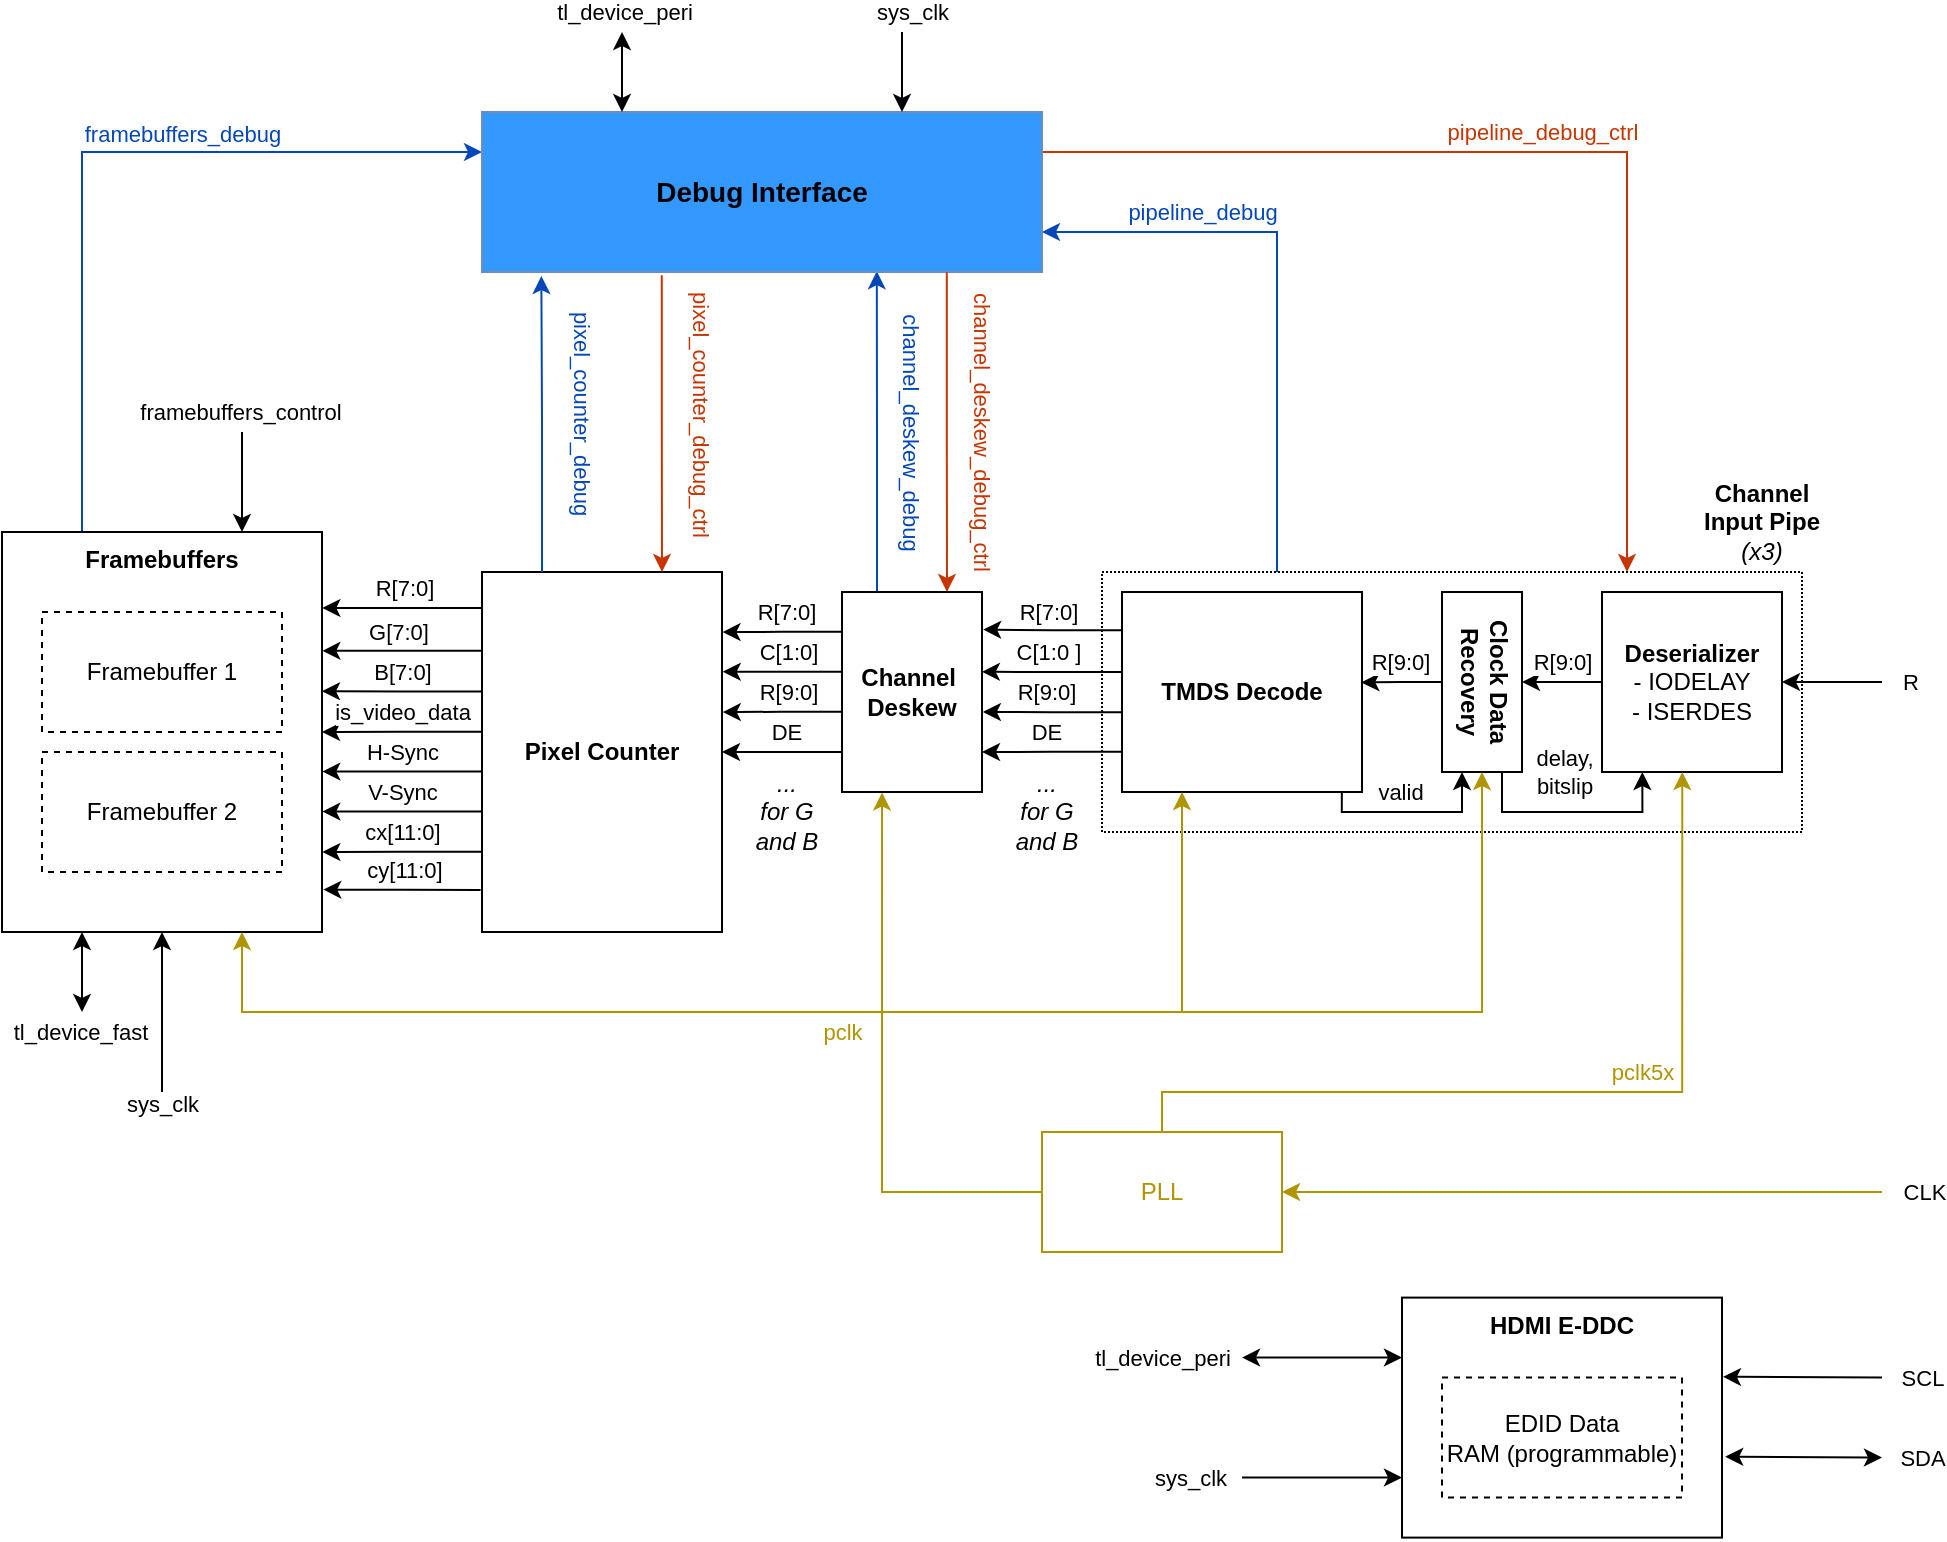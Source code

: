 <mxfile version="24.7.5">
  <diagram name="Seite-1" id="4Y3atV6oG5Znlql7_aEc">
    <mxGraphModel dx="691" dy="353" grid="1" gridSize="10" guides="1" tooltips="1" connect="1" arrows="1" fold="1" page="1" pageScale="1" pageWidth="1169" pageHeight="827" math="0" shadow="0">
      <root>
        <mxCell id="0" />
        <mxCell id="1" parent="0" />
        <mxCell id="q7zzMSOo_jR7e1-AT5cJ-66" style="edgeStyle=orthogonalEdgeStyle;rounded=0;orthogonalLoop=1;jettySize=auto;html=1;exitX=0.25;exitY=0;exitDx=0;exitDy=0;entryX=1;entryY=0.75;entryDx=0;entryDy=0;strokeColor=#0447BA;" parent="1" source="SHTA3h0qwpg2tiM8Guuv-9" target="TScCZYWJyUS9mnTxurQc-1" edge="1">
          <mxGeometry relative="1" as="geometry" />
        </mxCell>
        <mxCell id="q7zzMSOo_jR7e1-AT5cJ-69" value="&lt;font color=&quot;#0447ba&quot;&gt;pipeline_debug&lt;/font&gt;" style="edgeLabel;html=1;align=center;verticalAlign=middle;resizable=0;points=[];" parent="q7zzMSOo_jR7e1-AT5cJ-66" vertex="1" connectable="0">
          <mxGeometry x="0.12" y="-1" relative="1" as="geometry">
            <mxPoint x="-39" y="-19" as="offset" />
          </mxGeometry>
        </mxCell>
        <mxCell id="q7zzMSOo_jR7e1-AT5cJ-67" style="edgeStyle=orthogonalEdgeStyle;rounded=0;orthogonalLoop=1;jettySize=auto;html=1;exitX=1;exitY=0.25;exitDx=0;exitDy=0;entryX=0.75;entryY=0;entryDx=0;entryDy=0;curved=0;strokeColor=#C73500;" parent="1" source="TScCZYWJyUS9mnTxurQc-1" target="SHTA3h0qwpg2tiM8Guuv-9" edge="1">
          <mxGeometry relative="1" as="geometry" />
        </mxCell>
        <mxCell id="q7zzMSOo_jR7e1-AT5cJ-68" value="&lt;div&gt;&lt;font color=&quot;#c73500&quot;&gt;pipeline_debug_ctrl&lt;/font&gt;&lt;/div&gt;" style="edgeLabel;html=1;align=center;verticalAlign=middle;resizable=0;points=[];" parent="q7zzMSOo_jR7e1-AT5cJ-67" vertex="1" connectable="0">
          <mxGeometry x="-0.339" relative="1" as="geometry">
            <mxPoint x="84" y="-10" as="offset" />
          </mxGeometry>
        </mxCell>
        <mxCell id="SHTA3h0qwpg2tiM8Guuv-9" value="" style="rounded=0;whiteSpace=wrap;html=1;fillColor=none;dashed=1;dashPattern=1 1;" parent="1" vertex="1">
          <mxGeometry x="590" y="310" width="350" height="130" as="geometry" />
        </mxCell>
        <mxCell id="i_uc1xlqpfVxm8rX9wbe-28" style="edgeStyle=orthogonalEdgeStyle;rounded=0;orthogonalLoop=1;jettySize=auto;html=1;entryX=1;entryY=0.5;entryDx=0;entryDy=0;" parent="1" target="i_uc1xlqpfVxm8rX9wbe-25" edge="1">
          <mxGeometry relative="1" as="geometry">
            <mxPoint x="980.0" y="360" as="targetPoint" />
            <mxPoint x="980" y="365" as="sourcePoint" />
            <Array as="points">
              <mxPoint x="970" y="365" />
              <mxPoint x="970" y="365" />
            </Array>
          </mxGeometry>
        </mxCell>
        <mxCell id="i_uc1xlqpfVxm8rX9wbe-46" value="R" style="edgeLabel;html=1;align=center;verticalAlign=middle;resizable=0;points=[];" parent="i_uc1xlqpfVxm8rX9wbe-28" vertex="1" connectable="0">
          <mxGeometry x="-0.737" relative="1" as="geometry">
            <mxPoint x="20" as="offset" />
          </mxGeometry>
        </mxCell>
        <mxCell id="i_uc1xlqpfVxm8rX9wbe-33" style="edgeStyle=orthogonalEdgeStyle;rounded=0;orthogonalLoop=1;jettySize=auto;html=1;entryX=1;entryY=0.5;entryDx=0;entryDy=0;fillColor=#e3c800;strokeColor=#B09500;" parent="1" target="B4w6q22N6Aw5igcjDcby-9" edge="1">
          <mxGeometry relative="1" as="geometry">
            <mxPoint x="980" y="620" as="sourcePoint" />
            <mxPoint x="620" y="612.56" as="targetPoint" />
            <Array as="points">
              <mxPoint x="980" y="620" />
            </Array>
          </mxGeometry>
        </mxCell>
        <mxCell id="i_uc1xlqpfVxm8rX9wbe-39" value="CLK" style="edgeLabel;html=1;align=center;verticalAlign=middle;resizable=0;points=[];" parent="i_uc1xlqpfVxm8rX9wbe-33" vertex="1" connectable="0">
          <mxGeometry x="-0.756" relative="1" as="geometry">
            <mxPoint x="57" as="offset" />
          </mxGeometry>
        </mxCell>
        <mxCell id="SHTA3h0qwpg2tiM8Guuv-7" value="R[9:0]" style="edgeStyle=orthogonalEdgeStyle;rounded=0;orthogonalLoop=1;jettySize=auto;html=1;exitX=0;exitY=0.5;exitDx=0;exitDy=0;entryX=1;entryY=0.5;entryDx=0;entryDy=0;" parent="1" source="i_uc1xlqpfVxm8rX9wbe-25" target="i_uc1xlqpfVxm8rX9wbe-34" edge="1">
          <mxGeometry y="-10" relative="1" as="geometry">
            <mxPoint as="offset" />
          </mxGeometry>
        </mxCell>
        <mxCell id="i_uc1xlqpfVxm8rX9wbe-25" value="&lt;div&gt;&lt;b&gt;Deserializer&lt;/b&gt;&lt;/div&gt;&lt;div&gt;- IODELAY&lt;/div&gt;&lt;div&gt;- ISERDES&lt;/div&gt;" style="rounded=0;whiteSpace=wrap;html=1;" parent="1" vertex="1">
          <mxGeometry x="840" y="320" width="90" height="90" as="geometry" />
        </mxCell>
        <mxCell id="SHTA3h0qwpg2tiM8Guuv-8" value="R[9:0]" style="edgeStyle=orthogonalEdgeStyle;rounded=0;orthogonalLoop=1;jettySize=auto;html=1;exitX=0;exitY=0.5;exitDx=0;exitDy=0;entryX=0.997;entryY=0.452;entryDx=0;entryDy=0;entryPerimeter=0;" parent="1" source="i_uc1xlqpfVxm8rX9wbe-34" target="B4w6q22N6Aw5igcjDcby-2" edge="1">
          <mxGeometry x="0.028" y="-10" relative="1" as="geometry">
            <mxPoint x="761.0" y="360" as="sourcePoint" />
            <mxPoint x="721.0" y="360" as="targetPoint" />
            <mxPoint as="offset" />
            <Array as="points">
              <mxPoint x="740" y="365" />
            </Array>
          </mxGeometry>
        </mxCell>
        <mxCell id="i_uc1xlqpfVxm8rX9wbe-34" value="Clock Data Recovery&lt;br&gt;" style="rounded=0;whiteSpace=wrap;html=1;fontStyle=1;textDirection=vertical-rl;" parent="1" vertex="1">
          <mxGeometry x="760" y="320" width="40" height="90" as="geometry" />
        </mxCell>
        <mxCell id="i_uc1xlqpfVxm8rX9wbe-35" style="edgeStyle=orthogonalEdgeStyle;rounded=0;orthogonalLoop=1;jettySize=auto;html=1;entryX=0.224;entryY=1;entryDx=0;entryDy=0;exitX=0.75;exitY=1;exitDx=0;exitDy=0;entryPerimeter=0;" parent="1" source="i_uc1xlqpfVxm8rX9wbe-34" target="i_uc1xlqpfVxm8rX9wbe-25" edge="1">
          <mxGeometry relative="1" as="geometry">
            <mxPoint x="650" y="500" as="sourcePoint" />
            <Array as="points">
              <mxPoint x="790" y="430" />
              <mxPoint x="860" y="430" />
            </Array>
          </mxGeometry>
        </mxCell>
        <mxCell id="i_uc1xlqpfVxm8rX9wbe-36" value="&lt;div&gt;delay,&lt;/div&gt;&lt;div&gt;bitslip&lt;/div&gt;" style="edgeLabel;html=1;align=center;verticalAlign=middle;resizable=0;points=[];" parent="i_uc1xlqpfVxm8rX9wbe-35" vertex="1" connectable="0">
          <mxGeometry x="0.132" relative="1" as="geometry">
            <mxPoint x="-12" y="-20" as="offset" />
          </mxGeometry>
        </mxCell>
        <mxCell id="q7zzMSOo_jR7e1-AT5cJ-31" style="edgeStyle=orthogonalEdgeStyle;rounded=0;orthogonalLoop=1;jettySize=auto;html=1;exitX=0.25;exitY=0;exitDx=0;exitDy=0;entryX=0;entryY=0.25;entryDx=0;entryDy=0;fillColor=#dae8fc;strokeColor=#0447BA;" parent="1" source="i_uc1xlqpfVxm8rX9wbe-54" target="TScCZYWJyUS9mnTxurQc-1" edge="1">
          <mxGeometry relative="1" as="geometry" />
        </mxCell>
        <mxCell id="q7zzMSOo_jR7e1-AT5cJ-32" value="&lt;font color=&quot;#0447ba&quot;&gt;framebuffers_debug&lt;/font&gt;" style="edgeLabel;html=1;align=center;verticalAlign=middle;resizable=0;points=[];" parent="q7zzMSOo_jR7e1-AT5cJ-31" vertex="1" connectable="0">
          <mxGeometry x="-0.382" relative="1" as="geometry">
            <mxPoint x="50" y="-79" as="offset" />
          </mxGeometry>
        </mxCell>
        <mxCell id="q7zzMSOo_jR7e1-AT5cJ-75" style="edgeStyle=orthogonalEdgeStyle;rounded=0;orthogonalLoop=1;jettySize=auto;html=1;entryX=0.75;entryY=0;entryDx=0;entryDy=0;" parent="1" target="i_uc1xlqpfVxm8rX9wbe-54" edge="1">
          <mxGeometry relative="1" as="geometry">
            <mxPoint x="160" y="240" as="sourcePoint" />
            <Array as="points">
              <mxPoint x="160" y="250" />
              <mxPoint x="160" y="250" />
            </Array>
          </mxGeometry>
        </mxCell>
        <mxCell id="q7zzMSOo_jR7e1-AT5cJ-76" value="framebuffers_control" style="edgeLabel;html=1;align=center;verticalAlign=middle;resizable=0;points=[];" parent="q7zzMSOo_jR7e1-AT5cJ-75" vertex="1" connectable="0">
          <mxGeometry x="-0.28" y="-1" relative="1" as="geometry">
            <mxPoint y="-28" as="offset" />
          </mxGeometry>
        </mxCell>
        <mxCell id="i_uc1xlqpfVxm8rX9wbe-54" value="&lt;b&gt;Framebuffers&lt;/b&gt;" style="rounded=0;whiteSpace=wrap;html=1;verticalAlign=top;" parent="1" vertex="1">
          <mxGeometry x="40" y="290" width="160" height="200" as="geometry" />
        </mxCell>
        <mxCell id="i_uc1xlqpfVxm8rX9wbe-55" value="Framebuffer 1" style="rounded=0;whiteSpace=wrap;html=1;dashed=1;" parent="1" vertex="1">
          <mxGeometry x="60" y="330" width="120" height="60" as="geometry" />
        </mxCell>
        <mxCell id="i_uc1xlqpfVxm8rX9wbe-56" value="Framebuffer 2" style="rounded=0;whiteSpace=wrap;html=1;dashed=1;" parent="1" vertex="1">
          <mxGeometry x="60" y="400" width="120" height="60" as="geometry" />
        </mxCell>
        <mxCell id="i_uc1xlqpfVxm8rX9wbe-96" value="" style="endArrow=classic;startArrow=classic;html=1;rounded=0;entryX=0.25;entryY=1;entryDx=0;entryDy=0;" parent="1" target="i_uc1xlqpfVxm8rX9wbe-54" edge="1">
          <mxGeometry width="50" height="50" relative="1" as="geometry">
            <mxPoint x="80" y="530" as="sourcePoint" />
            <mxPoint x="80" y="490.0" as="targetPoint" />
          </mxGeometry>
        </mxCell>
        <mxCell id="i_uc1xlqpfVxm8rX9wbe-98" value="tl_device_fast" style="edgeLabel;html=1;align=center;verticalAlign=middle;resizable=0;points=[];" parent="i_uc1xlqpfVxm8rX9wbe-96" vertex="1" connectable="0">
          <mxGeometry x="-0.7" y="1" relative="1" as="geometry">
            <mxPoint y="16" as="offset" />
          </mxGeometry>
        </mxCell>
        <mxCell id="i_uc1xlqpfVxm8rX9wbe-100" value="&lt;b&gt;HDMI E-DDC&lt;/b&gt;" style="rounded=0;whiteSpace=wrap;html=1;verticalAlign=top;" parent="1" vertex="1">
          <mxGeometry x="740.0" y="672.8" width="160" height="120" as="geometry" />
        </mxCell>
        <mxCell id="i_uc1xlqpfVxm8rX9wbe-101" value="&lt;div&gt;EDID Data&lt;/div&gt;&lt;div&gt;RAM (programmable)&lt;br&gt;&lt;/div&gt;" style="rounded=0;whiteSpace=wrap;html=1;dashed=1;" parent="1" vertex="1">
          <mxGeometry x="760.0" y="712.8" width="120" height="60" as="geometry" />
        </mxCell>
        <mxCell id="i_uc1xlqpfVxm8rX9wbe-102" value="" style="endArrow=classic;startArrow=classic;html=1;rounded=0;exitX=1.01;exitY=0.663;exitDx=0;exitDy=0;exitPerimeter=0;" parent="1" source="i_uc1xlqpfVxm8rX9wbe-100" edge="1">
          <mxGeometry width="50" height="50" relative="1" as="geometry">
            <mxPoint x="950.0" y="782.8" as="sourcePoint" />
            <mxPoint x="980.0" y="752.8" as="targetPoint" />
          </mxGeometry>
        </mxCell>
        <mxCell id="i_uc1xlqpfVxm8rX9wbe-104" value="SDA" style="edgeLabel;html=1;align=center;verticalAlign=middle;resizable=0;points=[];" parent="i_uc1xlqpfVxm8rX9wbe-102" vertex="1" connectable="0">
          <mxGeometry x="0.837" relative="1" as="geometry">
            <mxPoint x="26" as="offset" />
          </mxGeometry>
        </mxCell>
        <mxCell id="i_uc1xlqpfVxm8rX9wbe-103" value="" style="endArrow=classic;html=1;rounded=0;entryX=1.003;entryY=0.33;entryDx=0;entryDy=0;entryPerimeter=0;" parent="1" target="i_uc1xlqpfVxm8rX9wbe-100" edge="1">
          <mxGeometry width="50" height="50" relative="1" as="geometry">
            <mxPoint x="980.0" y="712.8" as="sourcePoint" />
            <mxPoint x="990.0" y="672.8" as="targetPoint" />
          </mxGeometry>
        </mxCell>
        <mxCell id="i_uc1xlqpfVxm8rX9wbe-105" value="SCL" style="edgeLabel;html=1;align=center;verticalAlign=middle;resizable=0;points=[];" parent="i_uc1xlqpfVxm8rX9wbe-103" vertex="1" connectable="0">
          <mxGeometry x="-0.899" y="-1" relative="1" as="geometry">
            <mxPoint x="24" y="1" as="offset" />
          </mxGeometry>
        </mxCell>
        <mxCell id="xgiaLBF21RZuXKayEJnQ-1" value="valid" style="edgeStyle=orthogonalEdgeStyle;rounded=0;orthogonalLoop=1;jettySize=auto;html=1;exitX=0.916;exitY=0.998;exitDx=0;exitDy=0;exitPerimeter=0;" parent="1" source="B4w6q22N6Aw5igcjDcby-2" edge="1">
          <mxGeometry x="-0.13" y="10" relative="1" as="geometry">
            <Array as="points">
              <mxPoint x="710" y="430" />
              <mxPoint x="770" y="430" />
            </Array>
            <mxPoint as="offset" />
            <mxPoint x="770" y="410" as="targetPoint" />
          </mxGeometry>
        </mxCell>
        <mxCell id="B4w6q22N6Aw5igcjDcby-2" value="&lt;b&gt;TMDS Decode&lt;/b&gt;" style="rounded=0;whiteSpace=wrap;html=1;" parent="1" vertex="1">
          <mxGeometry x="600" y="320" width="120" height="100" as="geometry" />
        </mxCell>
        <mxCell id="B4w6q22N6Aw5igcjDcby-13" style="edgeStyle=orthogonalEdgeStyle;rounded=0;orthogonalLoop=1;jettySize=auto;html=1;entryX=0.75;entryY=1;entryDx=0;entryDy=0;fillColor=#e3c800;strokeColor=#B09500;" parent="1" source="B4w6q22N6Aw5igcjDcby-9" target="i_uc1xlqpfVxm8rX9wbe-54" edge="1">
          <mxGeometry relative="1" as="geometry">
            <mxPoint x="220" y="470" as="targetPoint" />
            <Array as="points">
              <mxPoint x="480" y="620" />
              <mxPoint x="480" y="530" />
              <mxPoint x="160" y="530" />
            </Array>
          </mxGeometry>
        </mxCell>
        <mxCell id="B4w6q22N6Aw5igcjDcby-15" value="&lt;font color=&quot;#b09500&quot;&gt;pclk&lt;/font&gt;" style="edgeLabel;html=1;align=center;verticalAlign=middle;resizable=0;points=[];" parent="B4w6q22N6Aw5igcjDcby-13" vertex="1" connectable="0">
          <mxGeometry x="0.117" y="-1" relative="1" as="geometry">
            <mxPoint x="106" y="11" as="offset" />
          </mxGeometry>
        </mxCell>
        <mxCell id="B4w6q22N6Aw5igcjDcby-22" style="edgeStyle=orthogonalEdgeStyle;rounded=0;orthogonalLoop=1;jettySize=auto;html=1;exitX=0.5;exitY=0;exitDx=0;exitDy=0;fillColor=#e3c800;strokeColor=#B09500;entryX=0.446;entryY=1;entryDx=0;entryDy=0;entryPerimeter=0;" parent="1" source="B4w6q22N6Aw5igcjDcby-9" target="i_uc1xlqpfVxm8rX9wbe-25" edge="1">
          <mxGeometry relative="1" as="geometry">
            <Array as="points">
              <mxPoint x="620" y="570" />
              <mxPoint x="880" y="570" />
            </Array>
            <mxPoint x="880" y="410" as="targetPoint" />
          </mxGeometry>
        </mxCell>
        <mxCell id="B4w6q22N6Aw5igcjDcby-24" value="&lt;font color=&quot;#b09500&quot;&gt;pclk5x&lt;/font&gt;" style="edgeLabel;html=1;align=center;verticalAlign=middle;resizable=0;points=[];" parent="B4w6q22N6Aw5igcjDcby-22" vertex="1" connectable="0">
          <mxGeometry x="0.82" y="-1" relative="1" as="geometry">
            <mxPoint x="-21" y="110" as="offset" />
          </mxGeometry>
        </mxCell>
        <mxCell id="B4w6q22N6Aw5igcjDcby-29" style="edgeStyle=orthogonalEdgeStyle;rounded=0;orthogonalLoop=1;jettySize=auto;html=1;exitX=0;exitY=0.5;exitDx=0;exitDy=0;entryX=0.5;entryY=1;entryDx=0;entryDy=0;fillColor=#e3c800;strokeColor=#B09500;" parent="1" source="B4w6q22N6Aw5igcjDcby-9" target="i_uc1xlqpfVxm8rX9wbe-34" edge="1">
          <mxGeometry relative="1" as="geometry">
            <Array as="points">
              <mxPoint x="480" y="620" />
              <mxPoint x="480" y="530" />
              <mxPoint x="780" y="530" />
            </Array>
          </mxGeometry>
        </mxCell>
        <mxCell id="B4w6q22N6Aw5igcjDcby-30" style="edgeStyle=orthogonalEdgeStyle;rounded=0;orthogonalLoop=1;jettySize=auto;html=1;exitX=0;exitY=0.5;exitDx=0;exitDy=0;fillColor=#e3c800;strokeColor=#B09500;entryX=0.286;entryY=1.002;entryDx=0;entryDy=0;entryPerimeter=0;" parent="1" source="B4w6q22N6Aw5igcjDcby-9" target="q7zzMSOo_jR7e1-AT5cJ-36" edge="1">
          <mxGeometry relative="1" as="geometry">
            <mxPoint x="480" y="430" as="targetPoint" />
            <Array as="points">
              <mxPoint x="480" y="620" />
            </Array>
          </mxGeometry>
        </mxCell>
        <mxCell id="B4w6q22N6Aw5igcjDcby-31" style="edgeStyle=orthogonalEdgeStyle;rounded=0;orthogonalLoop=1;jettySize=auto;html=1;exitX=0;exitY=0.5;exitDx=0;exitDy=0;entryX=0.25;entryY=1;entryDx=0;entryDy=0;fillColor=#e3c800;strokeColor=#B09500;" parent="1" source="B4w6q22N6Aw5igcjDcby-9" target="B4w6q22N6Aw5igcjDcby-2" edge="1">
          <mxGeometry relative="1" as="geometry">
            <Array as="points">
              <mxPoint x="480" y="620" />
              <mxPoint x="480" y="530" />
              <mxPoint x="630" y="530" />
            </Array>
          </mxGeometry>
        </mxCell>
        <mxCell id="B4w6q22N6Aw5igcjDcby-9" value="&lt;font color=&quot;#b09500&quot;&gt;PLL&lt;/font&gt;" style="rounded=0;whiteSpace=wrap;html=1;fillColor=none;fontColor=#000000;strokeColor=#B09500;" parent="1" vertex="1">
          <mxGeometry x="560" y="590" width="120" height="60" as="geometry" />
        </mxCell>
        <mxCell id="B4w6q22N6Aw5igcjDcby-12" value="" style="endArrow=classic;html=1;rounded=0;entryX=0.5;entryY=1;entryDx=0;entryDy=0;" parent="1" target="i_uc1xlqpfVxm8rX9wbe-54" edge="1">
          <mxGeometry width="50" height="50" relative="1" as="geometry">
            <mxPoint x="120" y="570" as="sourcePoint" />
            <mxPoint x="160" y="490" as="targetPoint" />
          </mxGeometry>
        </mxCell>
        <mxCell id="B4w6q22N6Aw5igcjDcby-14" value="sys_clk" style="edgeLabel;html=1;align=center;verticalAlign=middle;resizable=0;points=[];" parent="B4w6q22N6Aw5igcjDcby-12" vertex="1" connectable="0">
          <mxGeometry x="-0.039" relative="1" as="geometry">
            <mxPoint y="44" as="offset" />
          </mxGeometry>
        </mxCell>
        <mxCell id="B4w6q22N6Aw5igcjDcby-33" value="" style="endArrow=classic;startArrow=classic;html=1;rounded=0;entryX=0;entryY=0.25;entryDx=0;entryDy=0;" parent="1" target="i_uc1xlqpfVxm8rX9wbe-100" edge="1">
          <mxGeometry width="50" height="50" relative="1" as="geometry">
            <mxPoint x="660" y="702.8" as="sourcePoint" />
            <mxPoint x="740.0" y="716.8" as="targetPoint" />
          </mxGeometry>
        </mxCell>
        <mxCell id="B4w6q22N6Aw5igcjDcby-34" value="tl_device_peri" style="edgeLabel;html=1;align=center;verticalAlign=middle;resizable=0;points=[];" parent="B4w6q22N6Aw5igcjDcby-33" vertex="1" connectable="0">
          <mxGeometry x="-0.28" y="-1" relative="1" as="geometry">
            <mxPoint x="-69" y="-1" as="offset" />
          </mxGeometry>
        </mxCell>
        <mxCell id="q7zzMSOo_jR7e1-AT5cJ-72" style="edgeStyle=orthogonalEdgeStyle;rounded=0;orthogonalLoop=1;jettySize=auto;html=1;exitX=0.25;exitY=0;exitDx=0;exitDy=0;entryX=0.705;entryY=0.995;entryDx=0;entryDy=0;entryPerimeter=0;strokeColor=#0447BA;" parent="1" source="q7zzMSOo_jR7e1-AT5cJ-36" target="TScCZYWJyUS9mnTxurQc-1" edge="1">
          <mxGeometry relative="1" as="geometry" />
        </mxCell>
        <mxCell id="q7zzMSOo_jR7e1-AT5cJ-79" value="&lt;div&gt;&lt;font color=&quot;#0447ba&quot;&gt;channel_deskew_debug&lt;/font&gt;&lt;/div&gt;" style="edgeLabel;html=1;align=center;verticalAlign=middle;resizable=0;points=[];rotation=90;" parent="q7zzMSOo_jR7e1-AT5cJ-72" vertex="1" connectable="0">
          <mxGeometry x="-0.042" y="-1" relative="1" as="geometry">
            <mxPoint x="16" y="-3" as="offset" />
          </mxGeometry>
        </mxCell>
        <mxCell id="TScCZYWJyUS9mnTxurQc-1" value="&lt;b&gt;&lt;font style=&quot;font-size: 14px;&quot;&gt;Debug Interface&lt;/font&gt;&lt;/b&gt;" style="rounded=0;whiteSpace=wrap;html=1;fillColor=#3399FF;strokeColor=#6c8ebf;fillStyle=auto;gradientDirection=south;glass=0;shadow=0;" parent="1" vertex="1">
          <mxGeometry x="280" y="80" width="280" height="80" as="geometry" />
        </mxCell>
        <mxCell id="TScCZYWJyUS9mnTxurQc-2" value="" style="endArrow=classic;startArrow=classic;html=1;rounded=0;exitX=0.25;exitY=0;exitDx=0;exitDy=0;" parent="1" source="TScCZYWJyUS9mnTxurQc-1" edge="1">
          <mxGeometry width="50" height="50" relative="1" as="geometry">
            <mxPoint x="179.1" y="90" as="sourcePoint" />
            <mxPoint x="350" y="40" as="targetPoint" />
          </mxGeometry>
        </mxCell>
        <mxCell id="TScCZYWJyUS9mnTxurQc-14" value="tl_device_peri" style="edgeLabel;html=1;align=center;verticalAlign=middle;resizable=0;points=[];" parent="TScCZYWJyUS9mnTxurQc-2" vertex="1" connectable="0">
          <mxGeometry x="0.017" y="-1" relative="1" as="geometry">
            <mxPoint y="-30" as="offset" />
          </mxGeometry>
        </mxCell>
        <mxCell id="TScCZYWJyUS9mnTxurQc-3" value="" style="endArrow=classic;html=1;rounded=0;entryX=0.75;entryY=0;entryDx=0;entryDy=0;" parent="1" target="TScCZYWJyUS9mnTxurQc-1" edge="1">
          <mxGeometry width="50" height="50" relative="1" as="geometry">
            <mxPoint x="490" y="40" as="sourcePoint" />
            <mxPoint x="459.1" y="60" as="targetPoint" />
          </mxGeometry>
        </mxCell>
        <mxCell id="TScCZYWJyUS9mnTxurQc-15" value="sys_clk" style="edgeLabel;html=1;align=center;verticalAlign=middle;resizable=0;points=[];" parent="TScCZYWJyUS9mnTxurQc-3" vertex="1" connectable="0">
          <mxGeometry x="-0.017" relative="1" as="geometry">
            <mxPoint x="5" y="-30" as="offset" />
          </mxGeometry>
        </mxCell>
        <mxCell id="SHTA3h0qwpg2tiM8Guuv-10" value="&lt;b&gt;Channel Input Pipe&lt;/b&gt;&lt;div&gt;&lt;i&gt;(x3)&lt;/i&gt;&lt;/div&gt;" style="text;html=1;align=center;verticalAlign=middle;whiteSpace=wrap;rounded=0;" parent="1" vertex="1">
          <mxGeometry x="890.0" y="270" width="60" height="30" as="geometry" />
        </mxCell>
        <mxCell id="SHTA3h0qwpg2tiM8Guuv-16" value="&lt;i&gt;...&lt;/i&gt;&lt;div&gt;&lt;i&gt;for G and B&lt;/i&gt;&lt;/div&gt;" style="text;html=1;align=center;verticalAlign=middle;whiteSpace=wrap;rounded=0;" parent="1" vertex="1">
          <mxGeometry x="410" y="410" width="45" height="40" as="geometry" />
        </mxCell>
        <mxCell id="SHTA3h0qwpg2tiM8Guuv-22" value="" style="endArrow=classic;html=1;rounded=0;entryX=0;entryY=0.75;entryDx=0;entryDy=0;" parent="1" target="i_uc1xlqpfVxm8rX9wbe-100" edge="1">
          <mxGeometry width="50" height="50" relative="1" as="geometry">
            <mxPoint x="660" y="762.8" as="sourcePoint" />
            <mxPoint x="740.0" y="746.8" as="targetPoint" />
          </mxGeometry>
        </mxCell>
        <mxCell id="SHTA3h0qwpg2tiM8Guuv-23" value="sys_clk" style="edgeLabel;html=1;align=center;verticalAlign=middle;resizable=0;points=[];" parent="SHTA3h0qwpg2tiM8Guuv-22" vertex="1" connectable="0">
          <mxGeometry x="-0.039" relative="1" as="geometry">
            <mxPoint x="-65" as="offset" />
          </mxGeometry>
        </mxCell>
        <mxCell id="q7zzMSOo_jR7e1-AT5cJ-3" style="edgeStyle=orthogonalEdgeStyle;rounded=0;orthogonalLoop=1;jettySize=auto;html=1;entryX=1.001;entryY=0.19;entryDx=0;entryDy=0;entryPerimeter=0;exitX=0.003;exitY=0.1;exitDx=0;exitDy=0;exitPerimeter=0;" parent="1" source="q7zzMSOo_jR7e1-AT5cJ-1" target="i_uc1xlqpfVxm8rX9wbe-54" edge="1">
          <mxGeometry relative="1" as="geometry">
            <Array as="points" />
          </mxGeometry>
        </mxCell>
        <mxCell id="q7zzMSOo_jR7e1-AT5cJ-4" value="R[7:0]" style="edgeLabel;html=1;align=center;verticalAlign=middle;resizable=0;points=[];" parent="q7zzMSOo_jR7e1-AT5cJ-3" vertex="1" connectable="0">
          <mxGeometry x="0.15" y="1" relative="1" as="geometry">
            <mxPoint x="6" y="-11" as="offset" />
          </mxGeometry>
        </mxCell>
        <mxCell id="q7zzMSOo_jR7e1-AT5cJ-12" style="edgeStyle=orthogonalEdgeStyle;rounded=0;orthogonalLoop=1;jettySize=auto;html=1;entryX=1.001;entryY=0.297;entryDx=0;entryDy=0;exitX=0;exitY=0.219;exitDx=0;exitDy=0;exitPerimeter=0;entryPerimeter=0;" parent="1" source="q7zzMSOo_jR7e1-AT5cJ-1" target="i_uc1xlqpfVxm8rX9wbe-54" edge="1">
          <mxGeometry relative="1" as="geometry">
            <Array as="points" />
          </mxGeometry>
        </mxCell>
        <mxCell id="q7zzMSOo_jR7e1-AT5cJ-17" value="G[7:0]" style="edgeLabel;html=1;align=center;verticalAlign=middle;resizable=0;points=[];" parent="q7zzMSOo_jR7e1-AT5cJ-12" vertex="1" connectable="0">
          <mxGeometry x="0.06" relative="1" as="geometry">
            <mxPoint y="-10" as="offset" />
          </mxGeometry>
        </mxCell>
        <mxCell id="q7zzMSOo_jR7e1-AT5cJ-13" style="edgeStyle=orthogonalEdgeStyle;rounded=0;orthogonalLoop=1;jettySize=auto;html=1;entryX=1;entryY=0.398;entryDx=0;entryDy=0;exitX=-0.001;exitY=0.332;exitDx=0;exitDy=0;exitPerimeter=0;entryPerimeter=0;" parent="1" source="q7zzMSOo_jR7e1-AT5cJ-1" target="i_uc1xlqpfVxm8rX9wbe-54" edge="1">
          <mxGeometry relative="1" as="geometry" />
        </mxCell>
        <mxCell id="q7zzMSOo_jR7e1-AT5cJ-18" value="B[7:0]" style="edgeLabel;html=1;align=center;verticalAlign=middle;resizable=0;points=[];" parent="q7zzMSOo_jR7e1-AT5cJ-13" vertex="1" connectable="0">
          <mxGeometry x="0.207" relative="1" as="geometry">
            <mxPoint x="8" y="-10" as="offset" />
          </mxGeometry>
        </mxCell>
        <mxCell id="q7zzMSOo_jR7e1-AT5cJ-14" style="edgeStyle=orthogonalEdgeStyle;rounded=0;orthogonalLoop=1;jettySize=auto;html=1;entryX=1;entryY=0.5;entryDx=0;entryDy=0;exitX=0.004;exitY=0.444;exitDx=0;exitDy=0;exitPerimeter=0;" parent="1" source="q7zzMSOo_jR7e1-AT5cJ-1" target="i_uc1xlqpfVxm8rX9wbe-54" edge="1">
          <mxGeometry relative="1" as="geometry" />
        </mxCell>
        <mxCell id="q7zzMSOo_jR7e1-AT5cJ-19" value="is_video_data" style="edgeLabel;html=1;align=center;verticalAlign=middle;resizable=0;points=[];" parent="q7zzMSOo_jR7e1-AT5cJ-14" vertex="1" connectable="0">
          <mxGeometry x="0.006" relative="1" as="geometry">
            <mxPoint y="-10" as="offset" />
          </mxGeometry>
        </mxCell>
        <mxCell id="q7zzMSOo_jR7e1-AT5cJ-1" value="&lt;b&gt;Pixel Counter&lt;/b&gt;" style="rounded=0;whiteSpace=wrap;html=1;" parent="1" vertex="1">
          <mxGeometry x="280" y="310" width="120" height="180" as="geometry" />
        </mxCell>
        <mxCell id="q7zzMSOo_jR7e1-AT5cJ-15" style="edgeStyle=orthogonalEdgeStyle;rounded=0;orthogonalLoop=1;jettySize=auto;html=1;entryX=1.001;entryY=0.599;entryDx=0;entryDy=0;entryPerimeter=0;exitX=0;exitY=0.554;exitDx=0;exitDy=0;exitPerimeter=0;" parent="1" source="q7zzMSOo_jR7e1-AT5cJ-1" target="i_uc1xlqpfVxm8rX9wbe-54" edge="1">
          <mxGeometry relative="1" as="geometry" />
        </mxCell>
        <mxCell id="q7zzMSOo_jR7e1-AT5cJ-20" value="H-Sync" style="edgeLabel;html=1;align=center;verticalAlign=middle;resizable=0;points=[];" parent="q7zzMSOo_jR7e1-AT5cJ-15" vertex="1" connectable="0">
          <mxGeometry x="-0.087" relative="1" as="geometry">
            <mxPoint x="-4" y="-10" as="offset" />
          </mxGeometry>
        </mxCell>
        <mxCell id="q7zzMSOo_jR7e1-AT5cJ-16" style="edgeStyle=orthogonalEdgeStyle;rounded=0;orthogonalLoop=1;jettySize=auto;html=1;entryX=1.001;entryY=0.699;entryDx=0;entryDy=0;entryPerimeter=0;exitX=-0.003;exitY=0.665;exitDx=0;exitDy=0;exitPerimeter=0;" parent="1" source="q7zzMSOo_jR7e1-AT5cJ-1" target="i_uc1xlqpfVxm8rX9wbe-54" edge="1">
          <mxGeometry relative="1" as="geometry" />
        </mxCell>
        <mxCell id="q7zzMSOo_jR7e1-AT5cJ-21" value="V-Sync" style="edgeLabel;html=1;align=center;verticalAlign=middle;resizable=0;points=[];" parent="q7zzMSOo_jR7e1-AT5cJ-16" vertex="1" connectable="0">
          <mxGeometry x="-0.071" relative="1" as="geometry">
            <mxPoint x="-3" y="-10" as="offset" />
          </mxGeometry>
        </mxCell>
        <mxCell id="q7zzMSOo_jR7e1-AT5cJ-22" style="edgeStyle=orthogonalEdgeStyle;rounded=0;orthogonalLoop=1;jettySize=auto;html=1;entryX=1.001;entryY=0.8;entryDx=0;entryDy=0;entryPerimeter=0;exitX=0;exitY=0.777;exitDx=0;exitDy=0;exitPerimeter=0;" parent="1" source="q7zzMSOo_jR7e1-AT5cJ-1" target="i_uc1xlqpfVxm8rX9wbe-54" edge="1">
          <mxGeometry relative="1" as="geometry" />
        </mxCell>
        <mxCell id="q7zzMSOo_jR7e1-AT5cJ-23" value="cx[11:0]" style="edgeLabel;html=1;align=center;verticalAlign=middle;resizable=0;points=[];" parent="q7zzMSOo_jR7e1-AT5cJ-22" vertex="1" connectable="0">
          <mxGeometry x="0.008" relative="1" as="geometry">
            <mxPoint y="-10" as="offset" />
          </mxGeometry>
        </mxCell>
        <mxCell id="q7zzMSOo_jR7e1-AT5cJ-24" style="edgeStyle=orthogonalEdgeStyle;rounded=0;orthogonalLoop=1;jettySize=auto;html=1;entryX=1.004;entryY=0.894;entryDx=0;entryDy=0;entryPerimeter=0;exitX=-0.006;exitY=0.883;exitDx=0;exitDy=0;exitPerimeter=0;" parent="1" source="q7zzMSOo_jR7e1-AT5cJ-1" target="i_uc1xlqpfVxm8rX9wbe-54" edge="1">
          <mxGeometry relative="1" as="geometry" />
        </mxCell>
        <mxCell id="q7zzMSOo_jR7e1-AT5cJ-25" value="cy[11:0]" style="edgeLabel;html=1;align=center;verticalAlign=middle;resizable=0;points=[];" parent="q7zzMSOo_jR7e1-AT5cJ-24" vertex="1" connectable="0">
          <mxGeometry x="0.091" relative="1" as="geometry">
            <mxPoint x="4" y="-10" as="offset" />
          </mxGeometry>
        </mxCell>
        <mxCell id="q7zzMSOo_jR7e1-AT5cJ-36" value="&lt;div&gt;&lt;b&gt;Channel&amp;nbsp;&lt;/b&gt;&lt;/div&gt;&lt;div&gt;&lt;b&gt;Deskew&lt;/b&gt;&lt;/div&gt;" style="rounded=0;whiteSpace=wrap;html=1;" parent="1" vertex="1">
          <mxGeometry x="460" y="320" width="70" height="100" as="geometry" />
        </mxCell>
        <mxCell id="q7zzMSOo_jR7e1-AT5cJ-38" style="edgeStyle=orthogonalEdgeStyle;rounded=0;orthogonalLoop=1;jettySize=auto;html=1;entryX=1.008;entryY=0.188;entryDx=0;entryDy=0;entryPerimeter=0;exitX=-0.001;exitY=0.191;exitDx=0;exitDy=0;exitPerimeter=0;" parent="1" source="B4w6q22N6Aw5igcjDcby-2" target="q7zzMSOo_jR7e1-AT5cJ-36" edge="1">
          <mxGeometry relative="1" as="geometry" />
        </mxCell>
        <mxCell id="q7zzMSOo_jR7e1-AT5cJ-43" value="R[7:0]" style="edgeLabel;html=1;align=center;verticalAlign=middle;resizable=0;points=[];" parent="q7zzMSOo_jR7e1-AT5cJ-38" vertex="1" connectable="0">
          <mxGeometry x="0.009" relative="1" as="geometry">
            <mxPoint x="-2" y="-9" as="offset" />
          </mxGeometry>
        </mxCell>
        <mxCell id="q7zzMSOo_jR7e1-AT5cJ-39" style="edgeStyle=orthogonalEdgeStyle;rounded=0;orthogonalLoop=1;jettySize=auto;html=1;entryX=0.999;entryY=0.399;entryDx=0;entryDy=0;entryPerimeter=0;exitX=-0.002;exitY=0.4;exitDx=0;exitDy=0;exitPerimeter=0;" parent="1" source="B4w6q22N6Aw5igcjDcby-2" target="q7zzMSOo_jR7e1-AT5cJ-36" edge="1">
          <mxGeometry relative="1" as="geometry" />
        </mxCell>
        <mxCell id="q7zzMSOo_jR7e1-AT5cJ-44" value="C[1:0 ]" style="edgeLabel;html=1;align=center;verticalAlign=middle;resizable=0;points=[];" parent="q7zzMSOo_jR7e1-AT5cJ-39" vertex="1" connectable="0">
          <mxGeometry x="0.098" relative="1" as="geometry">
            <mxPoint x="1" y="-10" as="offset" />
          </mxGeometry>
        </mxCell>
        <mxCell id="q7zzMSOo_jR7e1-AT5cJ-41" style="edgeStyle=orthogonalEdgeStyle;rounded=0;orthogonalLoop=1;jettySize=auto;html=1;entryX=1.006;entryY=0.6;entryDx=0;entryDy=0;entryPerimeter=0;exitX=-0.001;exitY=0.601;exitDx=0;exitDy=0;exitPerimeter=0;" parent="1" source="B4w6q22N6Aw5igcjDcby-2" target="q7zzMSOo_jR7e1-AT5cJ-36" edge="1">
          <mxGeometry relative="1" as="geometry" />
        </mxCell>
        <mxCell id="q7zzMSOo_jR7e1-AT5cJ-45" value="R[9:0]" style="edgeLabel;html=1;align=center;verticalAlign=middle;resizable=0;points=[];" parent="q7zzMSOo_jR7e1-AT5cJ-41" vertex="1" connectable="0">
          <mxGeometry x="0.094" y="-1" relative="1" as="geometry">
            <mxPoint y="-9" as="offset" />
          </mxGeometry>
        </mxCell>
        <mxCell id="q7zzMSOo_jR7e1-AT5cJ-42" style="edgeStyle=orthogonalEdgeStyle;rounded=0;orthogonalLoop=1;jettySize=auto;html=1;entryX=1;entryY=0.8;entryDx=0;entryDy=0;entryPerimeter=0;exitX=-0.001;exitY=0.799;exitDx=0;exitDy=0;exitPerimeter=0;" parent="1" source="B4w6q22N6Aw5igcjDcby-2" target="q7zzMSOo_jR7e1-AT5cJ-36" edge="1">
          <mxGeometry relative="1" as="geometry" />
        </mxCell>
        <mxCell id="q7zzMSOo_jR7e1-AT5cJ-46" value="DE" style="edgeLabel;html=1;align=center;verticalAlign=middle;resizable=0;points=[];" parent="q7zzMSOo_jR7e1-AT5cJ-42" vertex="1" connectable="0">
          <mxGeometry x="0.11" relative="1" as="geometry">
            <mxPoint x="1" y="-10" as="offset" />
          </mxGeometry>
        </mxCell>
        <mxCell id="q7zzMSOo_jR7e1-AT5cJ-47" style="edgeStyle=orthogonalEdgeStyle;rounded=0;orthogonalLoop=1;jettySize=auto;html=1;entryX=1.002;entryY=0.167;entryDx=0;entryDy=0;exitX=-0.001;exitY=0.199;exitDx=0;exitDy=0;exitPerimeter=0;entryPerimeter=0;" parent="1" source="q7zzMSOo_jR7e1-AT5cJ-36" target="q7zzMSOo_jR7e1-AT5cJ-1" edge="1">
          <mxGeometry relative="1" as="geometry" />
        </mxCell>
        <mxCell id="q7zzMSOo_jR7e1-AT5cJ-53" value="R[7:0]" style="edgeLabel;html=1;align=center;verticalAlign=middle;resizable=0;points=[];" parent="q7zzMSOo_jR7e1-AT5cJ-47" vertex="1" connectable="0">
          <mxGeometry x="-0.035" relative="1" as="geometry">
            <mxPoint x="1" y="-10" as="offset" />
          </mxGeometry>
        </mxCell>
        <mxCell id="q7zzMSOo_jR7e1-AT5cJ-48" value="&lt;i&gt;...&lt;/i&gt;&lt;div&gt;&lt;i&gt;for G and B&lt;/i&gt;&lt;/div&gt;" style="text;html=1;align=center;verticalAlign=middle;whiteSpace=wrap;rounded=0;" parent="1" vertex="1">
          <mxGeometry x="540" y="410" width="45" height="40" as="geometry" />
        </mxCell>
        <mxCell id="q7zzMSOo_jR7e1-AT5cJ-49" style="edgeStyle=orthogonalEdgeStyle;rounded=0;orthogonalLoop=1;jettySize=auto;html=1;entryX=1.003;entryY=0.277;entryDx=0;entryDy=0;entryPerimeter=0;exitX=-0.003;exitY=0.399;exitDx=0;exitDy=0;exitPerimeter=0;" parent="1" source="q7zzMSOo_jR7e1-AT5cJ-36" target="q7zzMSOo_jR7e1-AT5cJ-1" edge="1">
          <mxGeometry relative="1" as="geometry" />
        </mxCell>
        <mxCell id="q7zzMSOo_jR7e1-AT5cJ-54" value="C[1:0]" style="edgeLabel;html=1;align=center;verticalAlign=middle;resizable=0;points=[];" parent="q7zzMSOo_jR7e1-AT5cJ-49" vertex="1" connectable="0">
          <mxGeometry x="-0.104" relative="1" as="geometry">
            <mxPoint x="-1" y="-10" as="offset" />
          </mxGeometry>
        </mxCell>
        <mxCell id="q7zzMSOo_jR7e1-AT5cJ-50" style="edgeStyle=orthogonalEdgeStyle;rounded=0;orthogonalLoop=1;jettySize=auto;html=1;entryX=1.003;entryY=0.389;entryDx=0;entryDy=0;entryPerimeter=0;exitX=0.002;exitY=0.599;exitDx=0;exitDy=0;exitPerimeter=0;" parent="1" source="q7zzMSOo_jR7e1-AT5cJ-36" target="q7zzMSOo_jR7e1-AT5cJ-1" edge="1">
          <mxGeometry relative="1" as="geometry" />
        </mxCell>
        <mxCell id="q7zzMSOo_jR7e1-AT5cJ-55" value="R[9:0]" style="edgeLabel;html=1;align=center;verticalAlign=middle;resizable=0;points=[];" parent="q7zzMSOo_jR7e1-AT5cJ-50" vertex="1" connectable="0">
          <mxGeometry x="-0.158" relative="1" as="geometry">
            <mxPoint x="-2" y="-10" as="offset" />
          </mxGeometry>
        </mxCell>
        <mxCell id="q7zzMSOo_jR7e1-AT5cJ-51" style="edgeStyle=orthogonalEdgeStyle;rounded=0;orthogonalLoop=1;jettySize=auto;html=1;entryX=1;entryY=0.5;entryDx=0;entryDy=0;" parent="1" target="q7zzMSOo_jR7e1-AT5cJ-1" edge="1">
          <mxGeometry relative="1" as="geometry">
            <mxPoint x="460" y="400" as="sourcePoint" />
            <Array as="points">
              <mxPoint x="430" y="400" />
              <mxPoint x="430" y="400" />
            </Array>
          </mxGeometry>
        </mxCell>
        <mxCell id="q7zzMSOo_jR7e1-AT5cJ-56" value="DE" style="edgeLabel;html=1;align=center;verticalAlign=middle;resizable=0;points=[];" parent="q7zzMSOo_jR7e1-AT5cJ-51" vertex="1" connectable="0">
          <mxGeometry x="0.082" y="1" relative="1" as="geometry">
            <mxPoint x="4" y="-11" as="offset" />
          </mxGeometry>
        </mxCell>
        <mxCell id="q7zzMSOo_jR7e1-AT5cJ-71" style="edgeStyle=orthogonalEdgeStyle;rounded=0;orthogonalLoop=1;jettySize=auto;html=1;exitX=0.83;exitY=1.002;exitDx=0;exitDy=0;entryX=0.75;entryY=0;entryDx=0;entryDy=0;exitPerimeter=0;strokeColor=#C73500;" parent="1" source="TScCZYWJyUS9mnTxurQc-1" target="q7zzMSOo_jR7e1-AT5cJ-36" edge="1">
          <mxGeometry relative="1" as="geometry" />
        </mxCell>
        <mxCell id="q7zzMSOo_jR7e1-AT5cJ-78" value="&lt;font color=&quot;#c73500&quot;&gt;channel_deskew_debug_ctrl&lt;/font&gt;" style="edgeLabel;html=1;align=center;verticalAlign=middle;resizable=0;points=[];rotation=90;" parent="q7zzMSOo_jR7e1-AT5cJ-71" vertex="1" connectable="0">
          <mxGeometry x="-0.069" y="1" relative="1" as="geometry">
            <mxPoint x="17" y="5" as="offset" />
          </mxGeometry>
        </mxCell>
        <mxCell id="q7zzMSOo_jR7e1-AT5cJ-73" style="edgeStyle=orthogonalEdgeStyle;rounded=0;orthogonalLoop=1;jettySize=auto;html=1;exitX=0.321;exitY=1.02;exitDx=0;exitDy=0;entryX=0.75;entryY=0;entryDx=0;entryDy=0;exitPerimeter=0;strokeColor=#C73500;" parent="1" source="TScCZYWJyUS9mnTxurQc-1" target="q7zzMSOo_jR7e1-AT5cJ-1" edge="1">
          <mxGeometry relative="1" as="geometry" />
        </mxCell>
        <mxCell id="q7zzMSOo_jR7e1-AT5cJ-80" value="&lt;font color=&quot;#c73500&quot;&gt;pixel_counter_debug_ctrl&lt;/font&gt;" style="edgeLabel;html=1;align=center;verticalAlign=middle;resizable=0;points=[];rotation=90;" parent="q7zzMSOo_jR7e1-AT5cJ-73" vertex="1" connectable="0">
          <mxGeometry x="0.077" relative="1" as="geometry">
            <mxPoint x="20" y="-11" as="offset" />
          </mxGeometry>
        </mxCell>
        <mxCell id="q7zzMSOo_jR7e1-AT5cJ-74" style="edgeStyle=orthogonalEdgeStyle;rounded=0;orthogonalLoop=1;jettySize=auto;html=1;exitX=0.25;exitY=0;exitDx=0;exitDy=0;entryX=0.106;entryY=1.025;entryDx=0;entryDy=0;entryPerimeter=0;strokeColor=#0447BA;" parent="1" source="q7zzMSOo_jR7e1-AT5cJ-1" target="TScCZYWJyUS9mnTxurQc-1" edge="1">
          <mxGeometry relative="1" as="geometry" />
        </mxCell>
        <mxCell id="q7zzMSOo_jR7e1-AT5cJ-81" value="&lt;font color=&quot;#0447ba&quot;&gt;pixel_counter_debug&lt;/font&gt;" style="edgeLabel;html=1;align=center;verticalAlign=middle;resizable=0;points=[];rotation=90;" parent="q7zzMSOo_jR7e1-AT5cJ-74" vertex="1" connectable="0">
          <mxGeometry x="-0.068" relative="1" as="geometry">
            <mxPoint x="20" y="-11" as="offset" />
          </mxGeometry>
        </mxCell>
      </root>
    </mxGraphModel>
  </diagram>
</mxfile>

